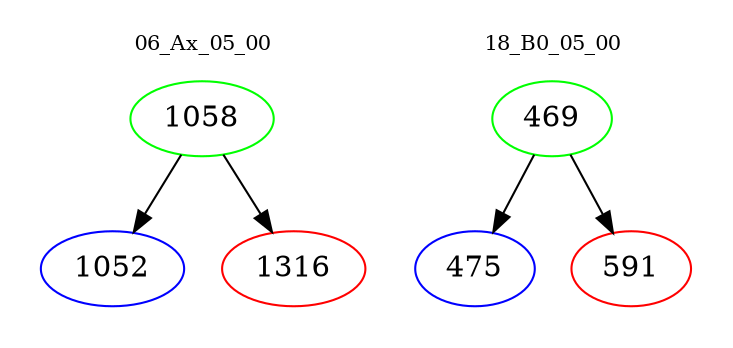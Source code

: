 digraph{
subgraph cluster_0 {
color = white
label = "06_Ax_05_00";
fontsize=10;
T0_1058 [label="1058", color="green"]
T0_1058 -> T0_1052 [color="black"]
T0_1052 [label="1052", color="blue"]
T0_1058 -> T0_1316 [color="black"]
T0_1316 [label="1316", color="red"]
}
subgraph cluster_1 {
color = white
label = "18_B0_05_00";
fontsize=10;
T1_469 [label="469", color="green"]
T1_469 -> T1_475 [color="black"]
T1_475 [label="475", color="blue"]
T1_469 -> T1_591 [color="black"]
T1_591 [label="591", color="red"]
}
}

